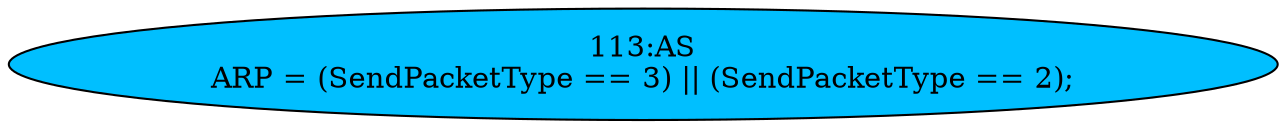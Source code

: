 strict digraph "" {
	node [label="\N"];
	"113:AS"	 [ast="<pyverilog.vparser.ast.Assign object at 0x7f9d4b7ee3d0>",
		def_var="['ARP']",
		fillcolor=deepskyblue,
		label="113:AS
ARP = (SendPacketType == 3) || (SendPacketType == 2);",
		statements="[]",
		style=filled,
		typ=Assign,
		use_var="['SendPacketType', 'SendPacketType']"];
}
